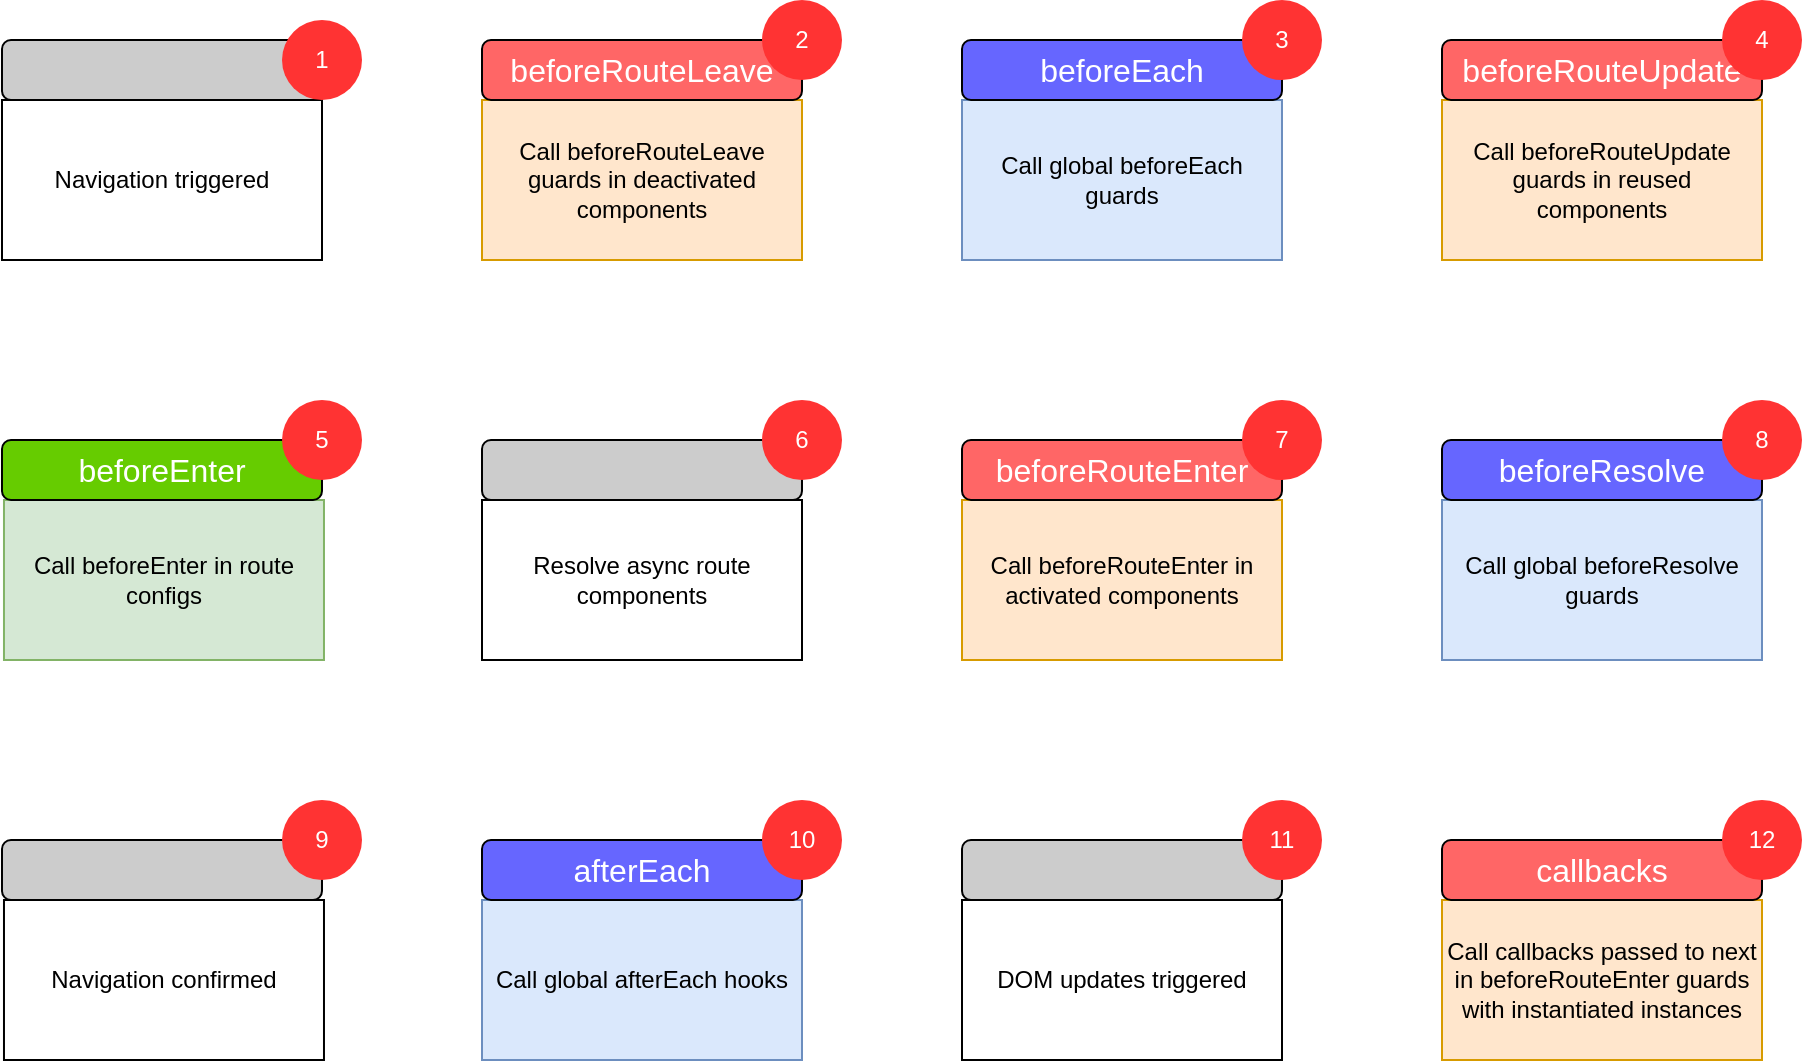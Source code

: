 <mxfile version="12.4.2" type="device" pages="1"><diagram id="T5zgurRqzdtw34xCYKhV" name="Page-1"><mxGraphModel dx="1449" dy="822" grid="1" gridSize="10" guides="1" tooltips="1" connect="1" arrows="1" fold="1" page="1" pageScale="1" pageWidth="1169" pageHeight="827" math="0" shadow="0"><root><mxCell id="0"/><mxCell id="1" parent="0"/><mxCell id="ynbzUGyA4wHNvPOsH3po-8" value="" style="group" vertex="1" connectable="0" parent="1"><mxGeometry x="120" y="40" width="180" height="120" as="geometry"/></mxCell><mxCell id="8qlB9yqC4yiu5s_MCoTk-3" value="Navigation triggered" style="rounded=0;whiteSpace=wrap;html=1;" vertex="1" parent="ynbzUGyA4wHNvPOsH3po-8"><mxGeometry y="40" width="160" height="80" as="geometry"/></mxCell><mxCell id="8qlB9yqC4yiu5s_MCoTk-30" value="" style="rounded=1;whiteSpace=wrap;html=1;fontFamily=Helvetica;fontSize=16;fillColor=#CCCCCC;fontColor=#FFFFFF;" vertex="1" parent="ynbzUGyA4wHNvPOsH3po-8"><mxGeometry y="10" width="160" height="30" as="geometry"/></mxCell><mxCell id="8qlB9yqC4yiu5s_MCoTk-27" value="1" style="ellipse;whiteSpace=wrap;html=1;aspect=fixed;fillColor=#FF3333;fontFamily=Helvetica;fontSize=12;fontColor=#FFFFFF;dashed=1;strokeColor=none;" vertex="1" parent="ynbzUGyA4wHNvPOsH3po-8"><mxGeometry x="140" width="40" height="40" as="geometry"/></mxCell><mxCell id="ynbzUGyA4wHNvPOsH3po-9" value="" style="group" vertex="1" connectable="0" parent="1"><mxGeometry x="360" y="30" width="180" height="130" as="geometry"/></mxCell><mxCell id="8qlB9yqC4yiu5s_MCoTk-4" value="Call beforeRouteLeave guards in deactivated components" style="rounded=0;whiteSpace=wrap;html=1;fontStyle=0;fontSize=12;fontFamily=Helvetica;fillColor=#ffe6cc;strokeColor=#d79b00;" vertex="1" parent="ynbzUGyA4wHNvPOsH3po-9"><mxGeometry y="50" width="160" height="80" as="geometry"/></mxCell><mxCell id="8qlB9yqC4yiu5s_MCoTk-7" value="beforeRouteLeave" style="rounded=1;whiteSpace=wrap;html=1;fontFamily=Helvetica;fontSize=16;fillColor=#FF6666;fontColor=#FFFFFF;" vertex="1" parent="ynbzUGyA4wHNvPOsH3po-9"><mxGeometry y="20" width="160" height="30" as="geometry"/></mxCell><mxCell id="8qlB9yqC4yiu5s_MCoTk-21" value="2" style="ellipse;whiteSpace=wrap;html=1;aspect=fixed;fillColor=#FF3333;fontFamily=Helvetica;fontSize=12;fontColor=#FFFFFF;dashed=1;strokeColor=none;" vertex="1" parent="ynbzUGyA4wHNvPOsH3po-9"><mxGeometry x="140" width="40" height="40" as="geometry"/></mxCell><mxCell id="ynbzUGyA4wHNvPOsH3po-10" value="" style="group" vertex="1" connectable="0" parent="1"><mxGeometry x="600" y="30" width="180" height="130" as="geometry"/></mxCell><mxCell id="8qlB9yqC4yiu5s_MCoTk-6" value="Call global beforeEach guards" style="rounded=0;whiteSpace=wrap;html=1;fontStyle=0;fontSize=12;fontFamily=Helvetica;fillColor=#dae8fc;strokeColor=#6c8ebf;" vertex="1" parent="ynbzUGyA4wHNvPOsH3po-10"><mxGeometry y="50" width="160" height="80" as="geometry"/></mxCell><mxCell id="8qlB9yqC4yiu5s_MCoTk-8" value="beforeEach" style="rounded=1;whiteSpace=wrap;html=1;fontFamily=Helvetica;fontSize=16;fillColor=#6666FF;fontColor=#FFFFFF;" vertex="1" parent="ynbzUGyA4wHNvPOsH3po-10"><mxGeometry y="20" width="160" height="30" as="geometry"/></mxCell><mxCell id="8qlB9yqC4yiu5s_MCoTk-25" value="3" style="ellipse;whiteSpace=wrap;html=1;aspect=fixed;fillColor=#FF3333;fontFamily=Helvetica;fontSize=12;fontColor=#FFFFFF;dashed=1;strokeColor=none;" vertex="1" parent="ynbzUGyA4wHNvPOsH3po-10"><mxGeometry x="140" width="40" height="40" as="geometry"/></mxCell><mxCell id="ynbzUGyA4wHNvPOsH3po-11" value="" style="group" vertex="1" connectable="0" parent="1"><mxGeometry x="840" y="30" width="180" height="130" as="geometry"/></mxCell><mxCell id="8qlB9yqC4yiu5s_MCoTk-9" value="Call beforeRouteUpdate guards in reused components" style="rounded=0;whiteSpace=wrap;html=1;fontStyle=0;fontSize=12;fontFamily=Helvetica;fillColor=#ffe6cc;strokeColor=#d79b00;" vertex="1" parent="ynbzUGyA4wHNvPOsH3po-11"><mxGeometry y="50" width="160" height="80" as="geometry"/></mxCell><mxCell id="8qlB9yqC4yiu5s_MCoTk-10" value="beforeRouteUpdate" style="rounded=1;whiteSpace=wrap;html=1;fontFamily=Helvetica;fontSize=16;fillColor=#FF6666;fontColor=#FFFFFF;" vertex="1" parent="ynbzUGyA4wHNvPOsH3po-11"><mxGeometry y="20" width="160" height="30" as="geometry"/></mxCell><mxCell id="8qlB9yqC4yiu5s_MCoTk-22" value="4" style="ellipse;whiteSpace=wrap;html=1;aspect=fixed;fillColor=#FF3333;fontFamily=Helvetica;fontSize=12;fontColor=#FFFFFF;dashed=1;strokeColor=none;" vertex="1" parent="ynbzUGyA4wHNvPOsH3po-11"><mxGeometry x="140" width="40" height="40" as="geometry"/></mxCell><mxCell id="ynbzUGyA4wHNvPOsH3po-12" value="" style="group" vertex="1" connectable="0" parent="1"><mxGeometry x="840" y="230" width="180" height="130" as="geometry"/></mxCell><mxCell id="8qlB9yqC4yiu5s_MCoTk-47" value="Call global beforeResolve guards" style="rounded=0;whiteSpace=wrap;html=1;fontStyle=0;fontSize=12;fontFamily=Helvetica;fillColor=#dae8fc;strokeColor=#6c8ebf;" vertex="1" parent="ynbzUGyA4wHNvPOsH3po-12"><mxGeometry y="50" width="160" height="80" as="geometry"/></mxCell><mxCell id="8qlB9yqC4yiu5s_MCoTk-48" value="beforeResolve" style="rounded=1;whiteSpace=wrap;html=1;fontFamily=Helvetica;fontSize=16;fillColor=#6666FF;fontColor=#FFFFFF;" vertex="1" parent="ynbzUGyA4wHNvPOsH3po-12"><mxGeometry y="20" width="160" height="30" as="geometry"/></mxCell><mxCell id="8qlB9yqC4yiu5s_MCoTk-49" value="8" style="ellipse;whiteSpace=wrap;html=1;aspect=fixed;fillColor=#FF3333;fontFamily=Helvetica;fontSize=12;fontColor=#FFFFFF;dashed=1;strokeColor=none;" vertex="1" parent="ynbzUGyA4wHNvPOsH3po-12"><mxGeometry x="140" width="40" height="40" as="geometry"/></mxCell><mxCell id="ynbzUGyA4wHNvPOsH3po-13" value="" style="group" vertex="1" connectable="0" parent="1"><mxGeometry x="840" y="430" width="180" height="130" as="geometry"/></mxCell><mxCell id="8qlB9yqC4yiu5s_MCoTk-68" value="Call callbacks passed to next in beforeRouteEnter guards with instantiated instances" style="rounded=0;whiteSpace=wrap;html=1;fontStyle=0;fontSize=12;fontFamily=Helvetica;fillColor=#ffe6cc;strokeColor=#d79b00;" vertex="1" parent="ynbzUGyA4wHNvPOsH3po-13"><mxGeometry y="50" width="160" height="80" as="geometry"/></mxCell><mxCell id="8qlB9yqC4yiu5s_MCoTk-69" value="callbacks" style="rounded=1;whiteSpace=wrap;html=1;fontFamily=Helvetica;fontSize=16;fillColor=#FF6666;fontColor=#FFFFFF;" vertex="1" parent="ynbzUGyA4wHNvPOsH3po-13"><mxGeometry y="20" width="160" height="30" as="geometry"/></mxCell><mxCell id="8qlB9yqC4yiu5s_MCoTk-70" value="12" style="ellipse;whiteSpace=wrap;html=1;aspect=fixed;fillColor=#FF3333;fontFamily=Helvetica;fontSize=12;fontColor=#FFFFFF;dashed=1;strokeColor=none;" vertex="1" parent="ynbzUGyA4wHNvPOsH3po-13"><mxGeometry x="140" width="40" height="40" as="geometry"/></mxCell><mxCell id="ynbzUGyA4wHNvPOsH3po-14" value="" style="group" vertex="1" connectable="0" parent="1"><mxGeometry x="600" y="430" width="180" height="130" as="geometry"/></mxCell><mxCell id="8qlB9yqC4yiu5s_MCoTk-64" value="DOM updates triggered" style="rounded=0;whiteSpace=wrap;html=1;" vertex="1" parent="ynbzUGyA4wHNvPOsH3po-14"><mxGeometry y="50" width="160" height="80" as="geometry"/></mxCell><mxCell id="8qlB9yqC4yiu5s_MCoTk-65" value="" style="rounded=1;whiteSpace=wrap;html=1;fontFamily=Helvetica;fontSize=16;fillColor=#CCCCCC;fontColor=#FFFFFF;" vertex="1" parent="ynbzUGyA4wHNvPOsH3po-14"><mxGeometry y="20" width="160" height="30" as="geometry"/></mxCell><mxCell id="8qlB9yqC4yiu5s_MCoTk-66" value="11" style="ellipse;whiteSpace=wrap;html=1;aspect=fixed;fillColor=#FF3333;fontFamily=Helvetica;fontSize=12;fontColor=#FFFFFF;dashed=1;strokeColor=none;" vertex="1" parent="ynbzUGyA4wHNvPOsH3po-14"><mxGeometry x="140" width="40" height="40" as="geometry"/></mxCell><mxCell id="ynbzUGyA4wHNvPOsH3po-15" value="" style="group" vertex="1" connectable="0" parent="1"><mxGeometry x="600" y="230" width="180" height="130" as="geometry"/></mxCell><mxCell id="8qlB9yqC4yiu5s_MCoTk-42" value="Call beforeRouteEnter in activated components" style="rounded=0;whiteSpace=wrap;html=1;fontStyle=0;fontSize=12;fontFamily=Helvetica;fillColor=#ffe6cc;strokeColor=#d79b00;" vertex="1" parent="ynbzUGyA4wHNvPOsH3po-15"><mxGeometry y="50" width="160" height="80" as="geometry"/></mxCell><mxCell id="8qlB9yqC4yiu5s_MCoTk-43" value="beforeRouteEnter" style="rounded=1;whiteSpace=wrap;html=1;fontFamily=Helvetica;fontSize=16;fillColor=#FF6666;fontColor=#FFFFFF;" vertex="1" parent="ynbzUGyA4wHNvPOsH3po-15"><mxGeometry y="20" width="160" height="30" as="geometry"/></mxCell><mxCell id="8qlB9yqC4yiu5s_MCoTk-44" value="7" style="ellipse;whiteSpace=wrap;html=1;aspect=fixed;fillColor=#FF3333;fontFamily=Helvetica;fontSize=12;fontColor=#FFFFFF;dashed=1;strokeColor=none;" vertex="1" parent="ynbzUGyA4wHNvPOsH3po-15"><mxGeometry x="140" width="40" height="40" as="geometry"/></mxCell><mxCell id="ynbzUGyA4wHNvPOsH3po-16" value="" style="group" vertex="1" connectable="0" parent="1"><mxGeometry x="360" y="230" width="180" height="130" as="geometry"/></mxCell><mxCell id="8qlB9yqC4yiu5s_MCoTk-38" value="Resolve async route components" style="rounded=0;whiteSpace=wrap;html=1;" vertex="1" parent="ynbzUGyA4wHNvPOsH3po-16"><mxGeometry y="50" width="160" height="80" as="geometry"/></mxCell><mxCell id="8qlB9yqC4yiu5s_MCoTk-39" value="" style="rounded=1;whiteSpace=wrap;html=1;fontFamily=Helvetica;fontSize=16;fillColor=#CCCCCC;fontColor=#FFFFFF;" vertex="1" parent="ynbzUGyA4wHNvPOsH3po-16"><mxGeometry y="20" width="160" height="30" as="geometry"/></mxCell><mxCell id="8qlB9yqC4yiu5s_MCoTk-40" value="6" style="ellipse;whiteSpace=wrap;html=1;aspect=fixed;fillColor=#FF3333;fontFamily=Helvetica;fontSize=12;fontColor=#FFFFFF;dashed=1;strokeColor=none;" vertex="1" parent="ynbzUGyA4wHNvPOsH3po-16"><mxGeometry x="140" width="40" height="40" as="geometry"/></mxCell><mxCell id="ynbzUGyA4wHNvPOsH3po-17" value="" style="group" vertex="1" connectable="0" parent="1"><mxGeometry x="120" y="230" width="180" height="130" as="geometry"/></mxCell><mxCell id="8qlB9yqC4yiu5s_MCoTk-11" value="Call beforeEnter in route configs" style="rounded=0;whiteSpace=wrap;html=1;fontStyle=0;fontSize=12;fontFamily=Helvetica;fillColor=#d5e8d4;strokeColor=#82b366;" vertex="1" parent="ynbzUGyA4wHNvPOsH3po-17"><mxGeometry x="0.99" y="50" width="160" height="80" as="geometry"/></mxCell><mxCell id="8qlB9yqC4yiu5s_MCoTk-12" value="beforeEnter" style="rounded=1;whiteSpace=wrap;html=1;fontFamily=Helvetica;fontSize=16;fillColor=#66CC00;fontColor=#FFFFFF;" vertex="1" parent="ynbzUGyA4wHNvPOsH3po-17"><mxGeometry y="20" width="160" height="30" as="geometry"/></mxCell><mxCell id="8qlB9yqC4yiu5s_MCoTk-34" value="5" style="ellipse;whiteSpace=wrap;html=1;aspect=fixed;fillColor=#FF3333;fontFamily=Helvetica;fontSize=12;fontColor=#FFFFFF;dashed=1;strokeColor=none;" vertex="1" parent="ynbzUGyA4wHNvPOsH3po-17"><mxGeometry x="140" width="40" height="40" as="geometry"/></mxCell><mxCell id="ynbzUGyA4wHNvPOsH3po-18" value="" style="group" vertex="1" connectable="0" parent="1"><mxGeometry x="120" y="430" width="180" height="130" as="geometry"/></mxCell><mxCell id="8qlB9yqC4yiu5s_MCoTk-54" value="Navigation confirmed" style="rounded=0;whiteSpace=wrap;html=1;" vertex="1" parent="ynbzUGyA4wHNvPOsH3po-18"><mxGeometry x="0.99" y="50" width="160" height="80" as="geometry"/></mxCell><mxCell id="8qlB9yqC4yiu5s_MCoTk-55" value="" style="rounded=1;whiteSpace=wrap;html=1;fontFamily=Helvetica;fontSize=16;fillColor=#CCCCCC;fontColor=#FFFFFF;" vertex="1" parent="ynbzUGyA4wHNvPOsH3po-18"><mxGeometry y="20" width="160" height="30" as="geometry"/></mxCell><mxCell id="8qlB9yqC4yiu5s_MCoTk-56" value="9" style="ellipse;whiteSpace=wrap;html=1;aspect=fixed;fillColor=#FF3333;fontFamily=Helvetica;fontSize=12;fontColor=#FFFFFF;dashed=1;strokeColor=none;" vertex="1" parent="ynbzUGyA4wHNvPOsH3po-18"><mxGeometry x="140" width="40" height="40" as="geometry"/></mxCell><mxCell id="ynbzUGyA4wHNvPOsH3po-19" value="" style="group" vertex="1" connectable="0" parent="1"><mxGeometry x="360" y="430" width="180" height="130" as="geometry"/></mxCell><mxCell id="8qlB9yqC4yiu5s_MCoTk-59" value="Call global afterEach hooks" style="rounded=0;whiteSpace=wrap;html=1;fontStyle=0;fontSize=12;fontFamily=Helvetica;fillColor=#dae8fc;strokeColor=#6c8ebf;" vertex="1" parent="ynbzUGyA4wHNvPOsH3po-19"><mxGeometry y="50" width="160" height="80" as="geometry"/></mxCell><mxCell id="8qlB9yqC4yiu5s_MCoTk-60" value="afterEach" style="rounded=1;whiteSpace=wrap;html=1;fontFamily=Helvetica;fontSize=16;fillColor=#6666FF;fontColor=#FFFFFF;" vertex="1" parent="ynbzUGyA4wHNvPOsH3po-19"><mxGeometry y="20" width="160" height="30" as="geometry"/></mxCell><mxCell id="8qlB9yqC4yiu5s_MCoTk-61" value="10" style="ellipse;whiteSpace=wrap;html=1;aspect=fixed;fillColor=#FF3333;fontFamily=Helvetica;fontSize=12;fontColor=#FFFFFF;dashed=1;strokeColor=none;" vertex="1" parent="ynbzUGyA4wHNvPOsH3po-19"><mxGeometry x="140" width="40" height="40" as="geometry"/></mxCell></root></mxGraphModel></diagram></mxfile>